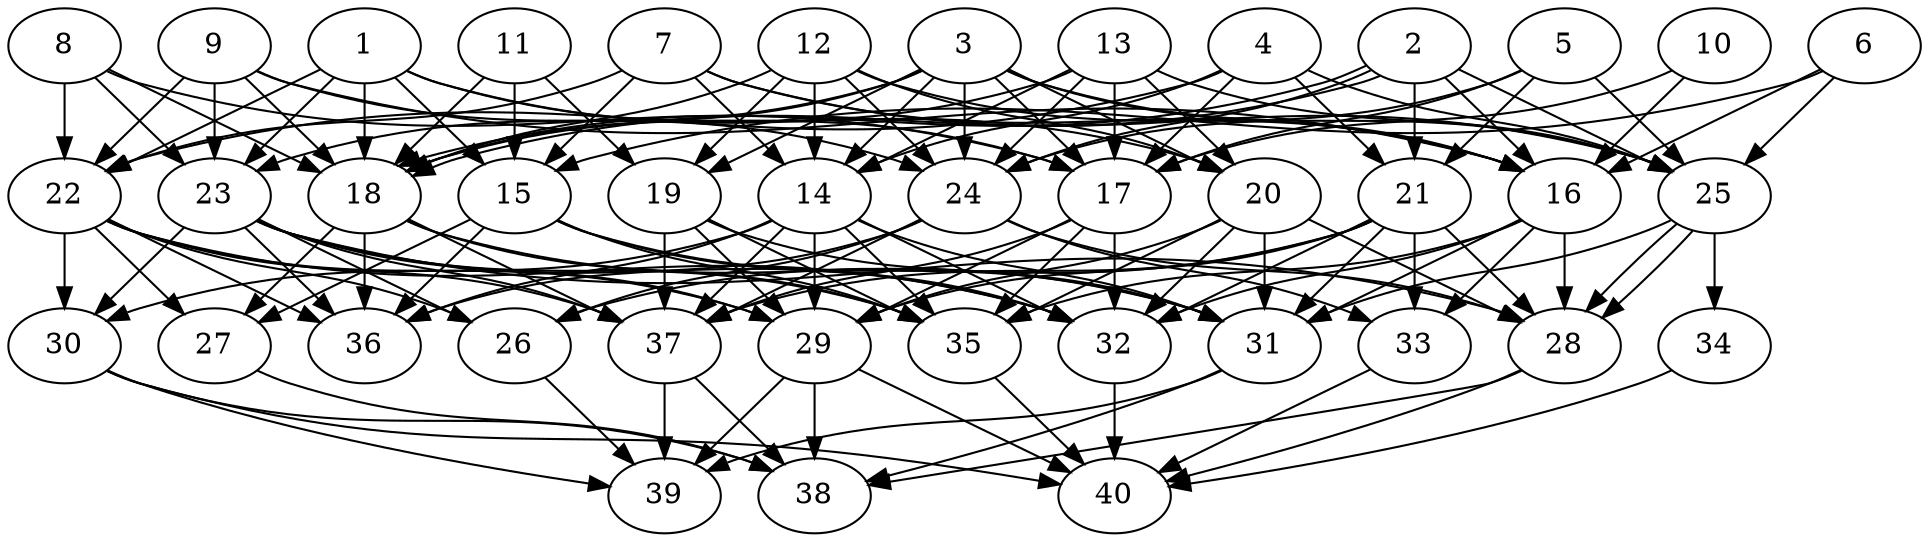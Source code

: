 // DAG automatically generated by daggen at Thu Oct  3 14:06:50 2019
// ./daggen --dot -n 40 --ccr 0.3 --fat 0.7 --regular 0.9 --density 0.7 --mindata 5242880 --maxdata 52428800 
digraph G {
  1 [size="54408533", alpha="0.20", expect_size="16322560"] 
  1 -> 15 [size ="16322560"]
  1 -> 17 [size ="16322560"]
  1 -> 18 [size ="16322560"]
  1 -> 20 [size ="16322560"]
  1 -> 22 [size ="16322560"]
  1 -> 23 [size ="16322560"]
  2 [size="121750187", alpha="0.12", expect_size="36525056"] 
  2 -> 16 [size ="36525056"]
  2 -> 18 [size ="36525056"]
  2 -> 18 [size ="36525056"]
  2 -> 21 [size ="36525056"]
  2 -> 24 [size ="36525056"]
  2 -> 25 [size ="36525056"]
  3 [size="104318293", alpha="0.09", expect_size="31295488"] 
  3 -> 14 [size ="31295488"]
  3 -> 16 [size ="31295488"]
  3 -> 17 [size ="31295488"]
  3 -> 18 [size ="31295488"]
  3 -> 19 [size ="31295488"]
  3 -> 20 [size ="31295488"]
  3 -> 23 [size ="31295488"]
  3 -> 24 [size ="31295488"]
  3 -> 25 [size ="31295488"]
  4 [size="145111040", alpha="0.06", expect_size="43533312"] 
  4 -> 14 [size ="43533312"]
  4 -> 17 [size ="43533312"]
  4 -> 21 [size ="43533312"]
  4 -> 22 [size ="43533312"]
  4 -> 25 [size ="43533312"]
  5 [size="45646507", alpha="0.04", expect_size="13693952"] 
  5 -> 17 [size ="13693952"]
  5 -> 21 [size ="13693952"]
  5 -> 24 [size ="13693952"]
  5 -> 25 [size ="13693952"]
  6 [size="71430827", alpha="0.11", expect_size="21429248"] 
  6 -> 15 [size ="21429248"]
  6 -> 16 [size ="21429248"]
  6 -> 25 [size ="21429248"]
  7 [size="110301867", alpha="0.17", expect_size="33090560"] 
  7 -> 14 [size ="33090560"]
  7 -> 15 [size ="33090560"]
  7 -> 16 [size ="33090560"]
  7 -> 22 [size ="33090560"]
  7 -> 25 [size ="33090560"]
  8 [size="134717440", alpha="0.05", expect_size="40415232"] 
  8 -> 17 [size ="40415232"]
  8 -> 18 [size ="40415232"]
  8 -> 22 [size ="40415232"]
  8 -> 23 [size ="40415232"]
  9 [size="153077760", alpha="0.12", expect_size="45923328"] 
  9 -> 16 [size ="45923328"]
  9 -> 18 [size ="45923328"]
  9 -> 22 [size ="45923328"]
  9 -> 23 [size ="45923328"]
  9 -> 24 [size ="45923328"]
  10 [size="122275840", alpha="0.19", expect_size="36682752"] 
  10 -> 16 [size ="36682752"]
  10 -> 17 [size ="36682752"]
  11 [size="92825600", alpha="0.19", expect_size="27847680"] 
  11 -> 15 [size ="27847680"]
  11 -> 18 [size ="27847680"]
  11 -> 19 [size ="27847680"]
  12 [size="89210880", alpha="0.11", expect_size="26763264"] 
  12 -> 14 [size ="26763264"]
  12 -> 16 [size ="26763264"]
  12 -> 18 [size ="26763264"]
  12 -> 19 [size ="26763264"]
  12 -> 20 [size ="26763264"]
  12 -> 24 [size ="26763264"]
  13 [size="24214187", alpha="0.08", expect_size="7264256"] 
  13 -> 14 [size ="7264256"]
  13 -> 17 [size ="7264256"]
  13 -> 18 [size ="7264256"]
  13 -> 20 [size ="7264256"]
  13 -> 24 [size ="7264256"]
  13 -> 25 [size ="7264256"]
  14 [size="94767787", alpha="0.07", expect_size="28430336"] 
  14 -> 29 [size ="28430336"]
  14 -> 30 [size ="28430336"]
  14 -> 31 [size ="28430336"]
  14 -> 32 [size ="28430336"]
  14 -> 35 [size ="28430336"]
  14 -> 36 [size ="28430336"]
  14 -> 37 [size ="28430336"]
  15 [size="138905600", alpha="0.17", expect_size="41671680"] 
  15 -> 27 [size ="41671680"]
  15 -> 31 [size ="41671680"]
  15 -> 32 [size ="41671680"]
  15 -> 35 [size ="41671680"]
  15 -> 36 [size ="41671680"]
  16 [size="173329067", alpha="0.08", expect_size="51998720"] 
  16 -> 28 [size ="51998720"]
  16 -> 31 [size ="51998720"]
  16 -> 32 [size ="51998720"]
  16 -> 33 [size ="51998720"]
  16 -> 35 [size ="51998720"]
  17 [size="103137280", alpha="0.09", expect_size="30941184"] 
  17 -> 29 [size ="30941184"]
  17 -> 32 [size ="30941184"]
  17 -> 35 [size ="30941184"]
  17 -> 37 [size ="30941184"]
  18 [size="77851307", alpha="0.04", expect_size="23355392"] 
  18 -> 27 [size ="23355392"]
  18 -> 31 [size ="23355392"]
  18 -> 35 [size ="23355392"]
  18 -> 36 [size ="23355392"]
  18 -> 37 [size ="23355392"]
  19 [size="117848747", alpha="0.18", expect_size="35354624"] 
  19 -> 29 [size ="35354624"]
  19 -> 31 [size ="35354624"]
  19 -> 35 [size ="35354624"]
  19 -> 37 [size ="35354624"]
  20 [size="58112000", alpha="0.16", expect_size="17433600"] 
  20 -> 28 [size ="17433600"]
  20 -> 29 [size ="17433600"]
  20 -> 31 [size ="17433600"]
  20 -> 32 [size ="17433600"]
  20 -> 35 [size ="17433600"]
  21 [size="46342827", alpha="0.18", expect_size="13902848"] 
  21 -> 26 [size ="13902848"]
  21 -> 28 [size ="13902848"]
  21 -> 29 [size ="13902848"]
  21 -> 31 [size ="13902848"]
  21 -> 32 [size ="13902848"]
  21 -> 33 [size ="13902848"]
  21 -> 37 [size ="13902848"]
  22 [size="39970133", alpha="0.14", expect_size="11991040"] 
  22 -> 26 [size ="11991040"]
  22 -> 27 [size ="11991040"]
  22 -> 29 [size ="11991040"]
  22 -> 30 [size ="11991040"]
  22 -> 32 [size ="11991040"]
  22 -> 36 [size ="11991040"]
  22 -> 37 [size ="11991040"]
  23 [size="123153067", alpha="0.01", expect_size="36945920"] 
  23 -> 26 [size ="36945920"]
  23 -> 28 [size ="36945920"]
  23 -> 29 [size ="36945920"]
  23 -> 30 [size ="36945920"]
  23 -> 32 [size ="36945920"]
  23 -> 35 [size ="36945920"]
  23 -> 36 [size ="36945920"]
  23 -> 37 [size ="36945920"]
  24 [size="26613760", alpha="0.04", expect_size="7984128"] 
  24 -> 26 [size ="7984128"]
  24 -> 28 [size ="7984128"]
  24 -> 33 [size ="7984128"]
  24 -> 36 [size ="7984128"]
  24 -> 37 [size ="7984128"]
  25 [size="78428160", alpha="0.11", expect_size="23528448"] 
  25 -> 28 [size ="23528448"]
  25 -> 28 [size ="23528448"]
  25 -> 31 [size ="23528448"]
  25 -> 34 [size ="23528448"]
  26 [size="54278827", alpha="0.05", expect_size="16283648"] 
  26 -> 39 [size ="16283648"]
  27 [size="119203840", alpha="0.10", expect_size="35761152"] 
  27 -> 38 [size ="35761152"]
  28 [size="35942400", alpha="0.10", expect_size="10782720"] 
  28 -> 38 [size ="10782720"]
  28 -> 40 [size ="10782720"]
  29 [size="64522240", alpha="0.08", expect_size="19356672"] 
  29 -> 38 [size ="19356672"]
  29 -> 39 [size ="19356672"]
  29 -> 40 [size ="19356672"]
  30 [size="46325760", alpha="0.19", expect_size="13897728"] 
  30 -> 38 [size ="13897728"]
  30 -> 39 [size ="13897728"]
  30 -> 40 [size ="13897728"]
  31 [size="169106773", alpha="0.19", expect_size="50732032"] 
  31 -> 38 [size ="50732032"]
  31 -> 39 [size ="50732032"]
  32 [size="155231573", alpha="0.09", expect_size="46569472"] 
  32 -> 40 [size ="46569472"]
  33 [size="108977493", alpha="0.19", expect_size="32693248"] 
  33 -> 40 [size ="32693248"]
  34 [size="117183147", alpha="0.19", expect_size="35154944"] 
  34 -> 40 [size ="35154944"]
  35 [size="150203733", alpha="0.15", expect_size="45061120"] 
  35 -> 40 [size ="45061120"]
  36 [size="78923093", alpha="0.11", expect_size="23676928"] 
  37 [size="114585600", alpha="0.17", expect_size="34375680"] 
  37 -> 38 [size ="34375680"]
  37 -> 39 [size ="34375680"]
  38 [size="35447467", alpha="0.11", expect_size="10634240"] 
  39 [size="116029440", alpha="0.18", expect_size="34808832"] 
  40 [size="20084053", alpha="0.10", expect_size="6025216"] 
}
